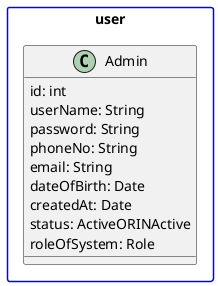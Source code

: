 @startuml

skinparam packageStyle rectangle
skinparam packageBorderColor #0000FF
skinparam packageTitleBackgroundColor #0000FF
skinparam packageTitleForegroundColor #FFFFFF

package user {
    class Admin {
        id: int
        userName: String
        password: String
        phoneNo: String
        email: String
        dateOfBirth: Date
        createdAt: Date
        status: ActiveORINActive
        roleOfSystem: Role
    }
}



@enduml

